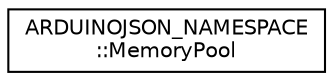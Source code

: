 digraph "Graphical Class Hierarchy"
{
 // LATEX_PDF_SIZE
  edge [fontname="Helvetica",fontsize="10",labelfontname="Helvetica",labelfontsize="10"];
  node [fontname="Helvetica",fontsize="10",shape=record];
  rankdir="LR";
  Node0 [label="ARDUINOJSON_NAMESPACE\l::MemoryPool",height=0.2,width=0.4,color="black", fillcolor="white", style="filled",URL="$classARDUINOJSON__NAMESPACE_1_1MemoryPool.html",tooltip=" "];
}
